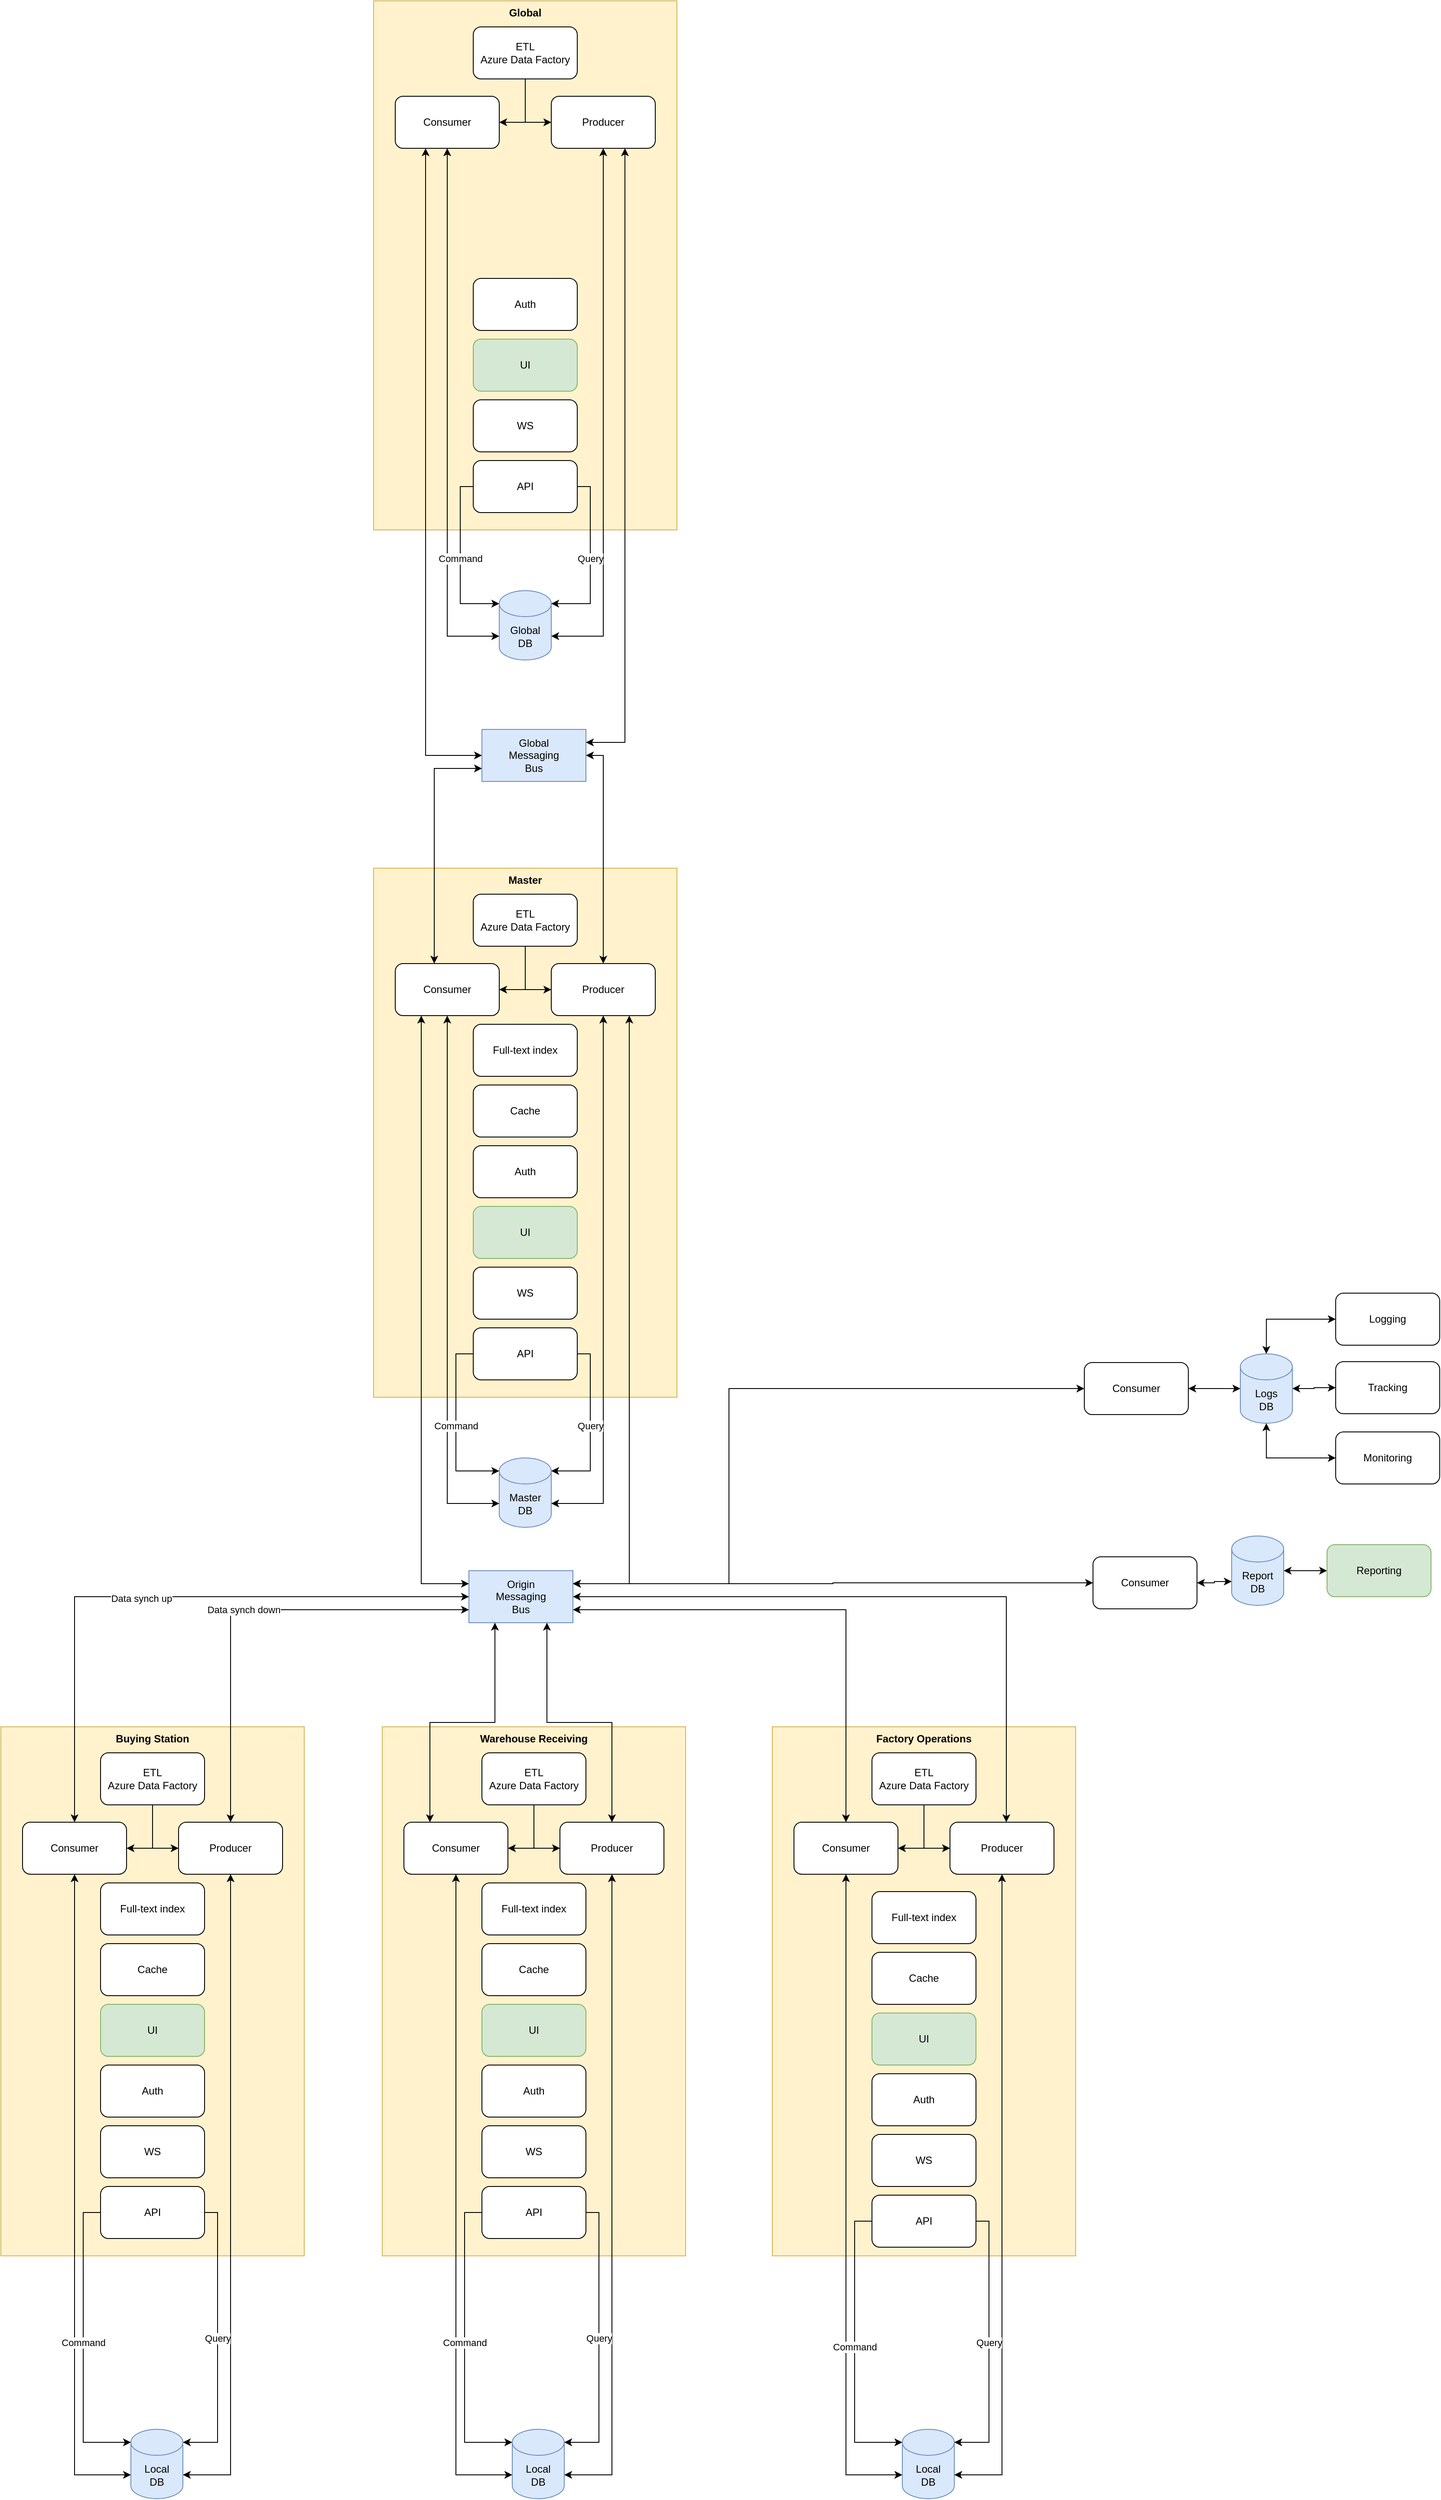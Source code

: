 <mxfile version="17.1.2" type="github">
  <diagram id="6thAdPjS7A8F6nOXeu-O" name="Architecture">
    <mxGraphModel dx="1967" dy="2869" grid="1" gridSize="10" guides="1" tooltips="1" connect="1" arrows="1" fold="1" page="1" pageScale="1" pageWidth="850" pageHeight="1100" math="0" shadow="0">
      <root>
        <mxCell id="0" />
        <mxCell id="1" parent="0" />
        <mxCell id="3HXj9T3aMn66V00mDMrL-8" value="Origin&lt;br&gt;Messaging&lt;br&gt;Bus" style="rounded=0;whiteSpace=wrap;html=1;fillColor=#dae8fc;strokeColor=#6c8ebf;" parent="1" vertex="1">
          <mxGeometry x="480" y="160" width="120" height="60" as="geometry" />
        </mxCell>
        <mxCell id="3HXj9T3aMn66V00mDMrL-52" value="" style="group" parent="1" vertex="1" connectable="0">
          <mxGeometry x="-60" y="340" width="350" height="610" as="geometry" />
        </mxCell>
        <mxCell id="3HXj9T3aMn66V00mDMrL-3" value="Buying Station" style="rounded=0;whiteSpace=wrap;html=1;fillColor=#fff2cc;strokeColor=#d6b656;verticalAlign=top;fontStyle=1" parent="3HXj9T3aMn66V00mDMrL-52" vertex="1">
          <mxGeometry width="350" height="610" as="geometry" />
        </mxCell>
        <mxCell id="aJg2sd6ix5H9_igBOGMG-10" value="" style="group" parent="3HXj9T3aMn66V00mDMrL-52" vertex="1" connectable="0">
          <mxGeometry x="25" y="30" width="300" height="560" as="geometry" />
        </mxCell>
        <mxCell id="3HXj9T3aMn66V00mDMrL-32" value="ETL&lt;br&gt;Azure Data Factory" style="rounded=1;whiteSpace=wrap;html=1;" parent="aJg2sd6ix5H9_igBOGMG-10" vertex="1">
          <mxGeometry x="90" width="120" height="60" as="geometry" />
        </mxCell>
        <mxCell id="3HXj9T3aMn66V00mDMrL-36" value="Producer" style="rounded=1;whiteSpace=wrap;html=1;" parent="aJg2sd6ix5H9_igBOGMG-10" vertex="1">
          <mxGeometry x="180" y="80" width="120" height="60" as="geometry" />
        </mxCell>
        <mxCell id="3HXj9T3aMn66V00mDMrL-51" style="edgeStyle=orthogonalEdgeStyle;rounded=0;orthogonalLoop=1;jettySize=auto;html=1;entryX=0;entryY=0.5;entryDx=0;entryDy=0;startArrow=none;startFill=0;" parent="aJg2sd6ix5H9_igBOGMG-10" source="3HXj9T3aMn66V00mDMrL-32" target="3HXj9T3aMn66V00mDMrL-36" edge="1">
          <mxGeometry relative="1" as="geometry" />
        </mxCell>
        <mxCell id="3HXj9T3aMn66V00mDMrL-37" value="Consumer" style="rounded=1;whiteSpace=wrap;html=1;" parent="aJg2sd6ix5H9_igBOGMG-10" vertex="1">
          <mxGeometry y="80" width="120" height="60" as="geometry" />
        </mxCell>
        <mxCell id="3HXj9T3aMn66V00mDMrL-49" style="edgeStyle=orthogonalEdgeStyle;rounded=0;orthogonalLoop=1;jettySize=auto;html=1;entryX=1;entryY=0.5;entryDx=0;entryDy=0;startArrow=none;startFill=0;" parent="aJg2sd6ix5H9_igBOGMG-10" source="3HXj9T3aMn66V00mDMrL-32" target="3HXj9T3aMn66V00mDMrL-37" edge="1">
          <mxGeometry relative="1" as="geometry" />
        </mxCell>
        <mxCell id="3HXj9T3aMn66V00mDMrL-38" value="API" style="rounded=1;whiteSpace=wrap;html=1;" parent="aJg2sd6ix5H9_igBOGMG-10" vertex="1">
          <mxGeometry x="90" y="500" width="120" height="60" as="geometry" />
        </mxCell>
        <mxCell id="3HXj9T3aMn66V00mDMrL-39" value="WS" style="rounded=1;whiteSpace=wrap;html=1;" parent="aJg2sd6ix5H9_igBOGMG-10" vertex="1">
          <mxGeometry x="90" y="430" width="120" height="60" as="geometry" />
        </mxCell>
        <mxCell id="aJg2sd6ix5H9_igBOGMG-102" value="Auth" style="rounded=1;whiteSpace=wrap;html=1;" parent="aJg2sd6ix5H9_igBOGMG-10" vertex="1">
          <mxGeometry x="90" y="360" width="120" height="60" as="geometry" />
        </mxCell>
        <mxCell id="3NhQbhGB_vcZ3tajd-jU-3" value="Cache" style="rounded=1;whiteSpace=wrap;html=1;" vertex="1" parent="aJg2sd6ix5H9_igBOGMG-10">
          <mxGeometry x="90" y="220" width="120" height="60" as="geometry" />
        </mxCell>
        <mxCell id="3NhQbhGB_vcZ3tajd-jU-4" value="Full-text index" style="rounded=1;whiteSpace=wrap;html=1;" vertex="1" parent="aJg2sd6ix5H9_igBOGMG-10">
          <mxGeometry x="90" y="150" width="120" height="60" as="geometry" />
        </mxCell>
        <mxCell id="aJg2sd6ix5H9_igBOGMG-89" value="UI" style="rounded=1;whiteSpace=wrap;html=1;fillColor=#d5e8d4;strokeColor=#82b366;" parent="3HXj9T3aMn66V00mDMrL-52" vertex="1">
          <mxGeometry x="115" y="320" width="120" height="60" as="geometry" />
        </mxCell>
        <mxCell id="3HXj9T3aMn66V00mDMrL-44" value="Data synch down" style="edgeStyle=orthogonalEdgeStyle;rounded=0;orthogonalLoop=1;jettySize=auto;html=1;entryX=0;entryY=0.75;entryDx=0;entryDy=0;startArrow=classic;startFill=1;exitX=0.5;exitY=0;exitDx=0;exitDy=0;" parent="1" source="3HXj9T3aMn66V00mDMrL-36" target="3HXj9T3aMn66V00mDMrL-8" edge="1">
          <mxGeometry relative="1" as="geometry" />
        </mxCell>
        <mxCell id="3HXj9T3aMn66V00mDMrL-43" style="edgeStyle=orthogonalEdgeStyle;rounded=0;orthogonalLoop=1;jettySize=auto;html=1;entryX=0;entryY=0.5;entryDx=0;entryDy=0;startArrow=classic;startFill=1;exitX=0.5;exitY=0;exitDx=0;exitDy=0;" parent="1" source="3HXj9T3aMn66V00mDMrL-37" target="3HXj9T3aMn66V00mDMrL-8" edge="1">
          <mxGeometry relative="1" as="geometry" />
        </mxCell>
        <mxCell id="3HXj9T3aMn66V00mDMrL-48" value="Data synch up" style="edgeLabel;html=1;align=center;verticalAlign=middle;resizable=0;points=[];" parent="3HXj9T3aMn66V00mDMrL-43" vertex="1" connectable="0">
          <mxGeometry x="-0.055" y="-2" relative="1" as="geometry">
            <mxPoint x="-1" as="offset" />
          </mxGeometry>
        </mxCell>
        <mxCell id="3HXj9T3aMn66V00mDMrL-13" value="Local&lt;br&gt;DB" style="shape=cylinder3;whiteSpace=wrap;html=1;boundedLbl=1;backgroundOutline=1;size=15;fillColor=#dae8fc;strokeColor=#6c8ebf;" parent="1" vertex="1">
          <mxGeometry x="90" y="1150" width="60" height="80" as="geometry" />
        </mxCell>
        <mxCell id="3HXj9T3aMn66V00mDMrL-42" style="edgeStyle=orthogonalEdgeStyle;rounded=0;orthogonalLoop=1;jettySize=auto;html=1;entryX=1;entryY=0;entryDx=0;entryDy=52.5;entryPerimeter=0;startArrow=classic;startFill=1;exitX=0.5;exitY=1;exitDx=0;exitDy=0;" parent="1" source="3HXj9T3aMn66V00mDMrL-36" target="3HXj9T3aMn66V00mDMrL-13" edge="1">
          <mxGeometry relative="1" as="geometry" />
        </mxCell>
        <mxCell id="3HXj9T3aMn66V00mDMrL-41" style="edgeStyle=orthogonalEdgeStyle;rounded=0;orthogonalLoop=1;jettySize=auto;html=1;entryX=0;entryY=0;entryDx=0;entryDy=52.5;entryPerimeter=0;startArrow=classic;startFill=1;exitX=0.5;exitY=1;exitDx=0;exitDy=0;" parent="1" source="3HXj9T3aMn66V00mDMrL-37" target="3HXj9T3aMn66V00mDMrL-13" edge="1">
          <mxGeometry relative="1" as="geometry" />
        </mxCell>
        <mxCell id="3HXj9T3aMn66V00mDMrL-45" value="Command" style="edgeStyle=orthogonalEdgeStyle;rounded=0;orthogonalLoop=1;jettySize=auto;html=1;startArrow=none;startFill=0;exitX=0;exitY=0.5;exitDx=0;exitDy=0;entryX=0;entryY=0;entryDx=0;entryDy=15;entryPerimeter=0;" parent="1" source="3HXj9T3aMn66V00mDMrL-38" target="3HXj9T3aMn66V00mDMrL-13" edge="1">
          <mxGeometry relative="1" as="geometry" />
        </mxCell>
        <mxCell id="3HXj9T3aMn66V00mDMrL-47" value="Query" style="edgeStyle=orthogonalEdgeStyle;rounded=0;orthogonalLoop=1;jettySize=auto;html=1;entryX=1;entryY=0;entryDx=0;entryDy=15;entryPerimeter=0;startArrow=none;startFill=0;exitX=1;exitY=0.5;exitDx=0;exitDy=0;" parent="1" source="3HXj9T3aMn66V00mDMrL-38" target="3HXj9T3aMn66V00mDMrL-13" edge="1">
          <mxGeometry relative="1" as="geometry">
            <Array as="points">
              <mxPoint x="190" y="900" />
              <mxPoint x="190" y="1165" />
            </Array>
          </mxGeometry>
        </mxCell>
        <mxCell id="aJg2sd6ix5H9_igBOGMG-11" value="" style="group" parent="1" vertex="1" connectable="0">
          <mxGeometry x="380" y="340" width="350" height="890" as="geometry" />
        </mxCell>
        <mxCell id="3HXj9T3aMn66V00mDMrL-53" value="" style="group" parent="aJg2sd6ix5H9_igBOGMG-11" vertex="1" connectable="0">
          <mxGeometry width="350" height="610" as="geometry" />
        </mxCell>
        <mxCell id="3HXj9T3aMn66V00mDMrL-54" value="Warehouse Receiving" style="rounded=0;whiteSpace=wrap;html=1;fillColor=#fff2cc;strokeColor=#d6b656;verticalAlign=top;fontStyle=1" parent="3HXj9T3aMn66V00mDMrL-53" vertex="1">
          <mxGeometry width="350" height="610" as="geometry" />
        </mxCell>
        <mxCell id="3HXj9T3aMn66V00mDMrL-56" value="ETL&lt;br&gt;Azure Data Factory" style="rounded=1;whiteSpace=wrap;html=1;" parent="3HXj9T3aMn66V00mDMrL-53" vertex="1">
          <mxGeometry x="115" y="30" width="120" height="60" as="geometry" />
        </mxCell>
        <mxCell id="3HXj9T3aMn66V00mDMrL-58" value="Producer" style="rounded=1;whiteSpace=wrap;html=1;" parent="3HXj9T3aMn66V00mDMrL-53" vertex="1">
          <mxGeometry x="205" y="110" width="120" height="60" as="geometry" />
        </mxCell>
        <mxCell id="3HXj9T3aMn66V00mDMrL-59" style="edgeStyle=orthogonalEdgeStyle;rounded=0;orthogonalLoop=1;jettySize=auto;html=1;entryX=0;entryY=0.5;entryDx=0;entryDy=0;startArrow=none;startFill=0;" parent="3HXj9T3aMn66V00mDMrL-53" source="3HXj9T3aMn66V00mDMrL-56" target="3HXj9T3aMn66V00mDMrL-58" edge="1">
          <mxGeometry relative="1" as="geometry" />
        </mxCell>
        <mxCell id="3HXj9T3aMn66V00mDMrL-61" value="Consumer" style="rounded=1;whiteSpace=wrap;html=1;" parent="3HXj9T3aMn66V00mDMrL-53" vertex="1">
          <mxGeometry x="25" y="110" width="120" height="60" as="geometry" />
        </mxCell>
        <mxCell id="3HXj9T3aMn66V00mDMrL-62" style="edgeStyle=orthogonalEdgeStyle;rounded=0;orthogonalLoop=1;jettySize=auto;html=1;entryX=1;entryY=0.5;entryDx=0;entryDy=0;startArrow=none;startFill=0;" parent="3HXj9T3aMn66V00mDMrL-53" source="3HXj9T3aMn66V00mDMrL-56" target="3HXj9T3aMn66V00mDMrL-61" edge="1">
          <mxGeometry relative="1" as="geometry" />
        </mxCell>
        <mxCell id="3HXj9T3aMn66V00mDMrL-65" value="API" style="rounded=1;whiteSpace=wrap;html=1;" parent="3HXj9T3aMn66V00mDMrL-53" vertex="1">
          <mxGeometry x="115" y="530" width="120" height="60" as="geometry" />
        </mxCell>
        <mxCell id="3HXj9T3aMn66V00mDMrL-66" value="WS" style="rounded=1;whiteSpace=wrap;html=1;" parent="3HXj9T3aMn66V00mDMrL-53" vertex="1">
          <mxGeometry x="115" y="460" width="120" height="60" as="geometry" />
        </mxCell>
        <mxCell id="aJg2sd6ix5H9_igBOGMG-93" value="UI" style="rounded=1;whiteSpace=wrap;html=1;fillColor=#d5e8d4;strokeColor=#82b366;" parent="3HXj9T3aMn66V00mDMrL-53" vertex="1">
          <mxGeometry x="115" y="320" width="120" height="60" as="geometry" />
        </mxCell>
        <mxCell id="aJg2sd6ix5H9_igBOGMG-103" value="Auth" style="rounded=1;whiteSpace=wrap;html=1;" parent="3HXj9T3aMn66V00mDMrL-53" vertex="1">
          <mxGeometry x="115" y="390" width="120" height="60" as="geometry" />
        </mxCell>
        <mxCell id="3NhQbhGB_vcZ3tajd-jU-6" value="Full-text index" style="rounded=1;whiteSpace=wrap;html=1;" vertex="1" parent="3HXj9T3aMn66V00mDMrL-53">
          <mxGeometry x="115" y="180" width="120" height="60" as="geometry" />
        </mxCell>
        <mxCell id="3NhQbhGB_vcZ3tajd-jU-5" value="Cache" style="rounded=1;whiteSpace=wrap;html=1;" vertex="1" parent="3HXj9T3aMn66V00mDMrL-53">
          <mxGeometry x="115" y="250" width="120" height="60" as="geometry" />
        </mxCell>
        <mxCell id="3HXj9T3aMn66V00mDMrL-55" value="Local&lt;br&gt;DB" style="shape=cylinder3;whiteSpace=wrap;html=1;boundedLbl=1;backgroundOutline=1;size=15;fillColor=#dae8fc;strokeColor=#6c8ebf;" parent="aJg2sd6ix5H9_igBOGMG-11" vertex="1">
          <mxGeometry x="150" y="810" width="60" height="80" as="geometry" />
        </mxCell>
        <mxCell id="3HXj9T3aMn66V00mDMrL-57" style="edgeStyle=orthogonalEdgeStyle;rounded=0;orthogonalLoop=1;jettySize=auto;html=1;entryX=1;entryY=0;entryDx=0;entryDy=52.5;entryPerimeter=0;startArrow=classic;startFill=1;exitX=0.5;exitY=1;exitDx=0;exitDy=0;" parent="aJg2sd6ix5H9_igBOGMG-11" source="3HXj9T3aMn66V00mDMrL-58" target="3HXj9T3aMn66V00mDMrL-55" edge="1">
          <mxGeometry relative="1" as="geometry" />
        </mxCell>
        <mxCell id="3HXj9T3aMn66V00mDMrL-60" style="edgeStyle=orthogonalEdgeStyle;rounded=0;orthogonalLoop=1;jettySize=auto;html=1;entryX=0;entryY=0;entryDx=0;entryDy=52.5;entryPerimeter=0;startArrow=classic;startFill=1;exitX=0.5;exitY=1;exitDx=0;exitDy=0;" parent="aJg2sd6ix5H9_igBOGMG-11" source="3HXj9T3aMn66V00mDMrL-61" target="3HXj9T3aMn66V00mDMrL-55" edge="1">
          <mxGeometry relative="1" as="geometry" />
        </mxCell>
        <mxCell id="3HXj9T3aMn66V00mDMrL-63" value="Command" style="edgeStyle=orthogonalEdgeStyle;rounded=0;orthogonalLoop=1;jettySize=auto;html=1;startArrow=none;startFill=0;exitX=0;exitY=0.5;exitDx=0;exitDy=0;entryX=0;entryY=0;entryDx=0;entryDy=15;entryPerimeter=0;" parent="aJg2sd6ix5H9_igBOGMG-11" source="3HXj9T3aMn66V00mDMrL-65" target="3HXj9T3aMn66V00mDMrL-55" edge="1">
          <mxGeometry relative="1" as="geometry" />
        </mxCell>
        <mxCell id="3HXj9T3aMn66V00mDMrL-64" value="Query" style="edgeStyle=orthogonalEdgeStyle;rounded=0;orthogonalLoop=1;jettySize=auto;html=1;entryX=1;entryY=0;entryDx=0;entryDy=15;entryPerimeter=0;startArrow=none;startFill=0;exitX=1;exitY=0.5;exitDx=0;exitDy=0;" parent="aJg2sd6ix5H9_igBOGMG-11" source="3HXj9T3aMn66V00mDMrL-65" target="3HXj9T3aMn66V00mDMrL-55" edge="1">
          <mxGeometry relative="1" as="geometry">
            <Array as="points">
              <mxPoint x="250" y="560" />
              <mxPoint x="250" y="825" />
            </Array>
          </mxGeometry>
        </mxCell>
        <mxCell id="aJg2sd6ix5H9_igBOGMG-12" value="" style="group" parent="1" vertex="1" connectable="0">
          <mxGeometry x="830" y="340" width="350" height="890" as="geometry" />
        </mxCell>
        <mxCell id="3HXj9T3aMn66V00mDMrL-69" value="" style="group" parent="aJg2sd6ix5H9_igBOGMG-12" vertex="1" connectable="0">
          <mxGeometry width="350" height="610" as="geometry" />
        </mxCell>
        <mxCell id="3HXj9T3aMn66V00mDMrL-70" value="Factory Operations" style="rounded=0;whiteSpace=wrap;html=1;fillColor=#fff2cc;strokeColor=#d6b656;verticalAlign=top;fontStyle=1" parent="3HXj9T3aMn66V00mDMrL-69" vertex="1">
          <mxGeometry width="350" height="610" as="geometry" />
        </mxCell>
        <mxCell id="3HXj9T3aMn66V00mDMrL-72" value="ETL&lt;br&gt;Azure Data Factory" style="rounded=1;whiteSpace=wrap;html=1;" parent="3HXj9T3aMn66V00mDMrL-69" vertex="1">
          <mxGeometry x="115" y="30" width="120" height="60" as="geometry" />
        </mxCell>
        <mxCell id="3HXj9T3aMn66V00mDMrL-74" value="Producer" style="rounded=1;whiteSpace=wrap;html=1;" parent="3HXj9T3aMn66V00mDMrL-69" vertex="1">
          <mxGeometry x="205" y="110" width="120" height="60" as="geometry" />
        </mxCell>
        <mxCell id="3HXj9T3aMn66V00mDMrL-75" style="edgeStyle=orthogonalEdgeStyle;rounded=0;orthogonalLoop=1;jettySize=auto;html=1;entryX=0;entryY=0.5;entryDx=0;entryDy=0;startArrow=none;startFill=0;" parent="3HXj9T3aMn66V00mDMrL-69" source="3HXj9T3aMn66V00mDMrL-72" target="3HXj9T3aMn66V00mDMrL-74" edge="1">
          <mxGeometry relative="1" as="geometry" />
        </mxCell>
        <mxCell id="3HXj9T3aMn66V00mDMrL-77" value="Consumer" style="rounded=1;whiteSpace=wrap;html=1;" parent="3HXj9T3aMn66V00mDMrL-69" vertex="1">
          <mxGeometry x="25" y="110" width="120" height="60" as="geometry" />
        </mxCell>
        <mxCell id="3HXj9T3aMn66V00mDMrL-78" style="edgeStyle=orthogonalEdgeStyle;rounded=0;orthogonalLoop=1;jettySize=auto;html=1;entryX=1;entryY=0.5;entryDx=0;entryDy=0;startArrow=none;startFill=0;" parent="3HXj9T3aMn66V00mDMrL-69" source="3HXj9T3aMn66V00mDMrL-72" target="3HXj9T3aMn66V00mDMrL-77" edge="1">
          <mxGeometry relative="1" as="geometry" />
        </mxCell>
        <mxCell id="3HXj9T3aMn66V00mDMrL-81" value="API" style="rounded=1;whiteSpace=wrap;html=1;" parent="3HXj9T3aMn66V00mDMrL-69" vertex="1">
          <mxGeometry x="115" y="540" width="120" height="60" as="geometry" />
        </mxCell>
        <mxCell id="3HXj9T3aMn66V00mDMrL-82" value="WS" style="rounded=1;whiteSpace=wrap;html=1;" parent="3HXj9T3aMn66V00mDMrL-69" vertex="1">
          <mxGeometry x="115" y="470" width="120" height="60" as="geometry" />
        </mxCell>
        <mxCell id="aJg2sd6ix5H9_igBOGMG-95" value="UI" style="rounded=1;whiteSpace=wrap;html=1;fillColor=#d5e8d4;strokeColor=#82b366;" parent="3HXj9T3aMn66V00mDMrL-69" vertex="1">
          <mxGeometry x="115" y="330" width="120" height="60" as="geometry" />
        </mxCell>
        <mxCell id="aJg2sd6ix5H9_igBOGMG-104" value="Auth" style="rounded=1;whiteSpace=wrap;html=1;" parent="3HXj9T3aMn66V00mDMrL-69" vertex="1">
          <mxGeometry x="115" y="400" width="120" height="60" as="geometry" />
        </mxCell>
        <mxCell id="3NhQbhGB_vcZ3tajd-jU-7" value="Full-text index" style="rounded=1;whiteSpace=wrap;html=1;" vertex="1" parent="3HXj9T3aMn66V00mDMrL-69">
          <mxGeometry x="115" y="190" width="120" height="60" as="geometry" />
        </mxCell>
        <mxCell id="3NhQbhGB_vcZ3tajd-jU-8" value="Cache" style="rounded=1;whiteSpace=wrap;html=1;" vertex="1" parent="3HXj9T3aMn66V00mDMrL-69">
          <mxGeometry x="115" y="260" width="120" height="60" as="geometry" />
        </mxCell>
        <mxCell id="3HXj9T3aMn66V00mDMrL-71" value="Local&lt;br&gt;DB" style="shape=cylinder3;whiteSpace=wrap;html=1;boundedLbl=1;backgroundOutline=1;size=15;fillColor=#dae8fc;strokeColor=#6c8ebf;" parent="aJg2sd6ix5H9_igBOGMG-12" vertex="1">
          <mxGeometry x="150" y="810" width="60" height="80" as="geometry" />
        </mxCell>
        <mxCell id="3HXj9T3aMn66V00mDMrL-73" style="edgeStyle=orthogonalEdgeStyle;rounded=0;orthogonalLoop=1;jettySize=auto;html=1;entryX=1;entryY=0;entryDx=0;entryDy=52.5;entryPerimeter=0;startArrow=classic;startFill=1;exitX=0.5;exitY=1;exitDx=0;exitDy=0;" parent="aJg2sd6ix5H9_igBOGMG-12" source="3HXj9T3aMn66V00mDMrL-74" target="3HXj9T3aMn66V00mDMrL-71" edge="1">
          <mxGeometry relative="1" as="geometry" />
        </mxCell>
        <mxCell id="3HXj9T3aMn66V00mDMrL-76" style="edgeStyle=orthogonalEdgeStyle;rounded=0;orthogonalLoop=1;jettySize=auto;html=1;entryX=0;entryY=0;entryDx=0;entryDy=52.5;entryPerimeter=0;startArrow=classic;startFill=1;exitX=0.5;exitY=1;exitDx=0;exitDy=0;" parent="aJg2sd6ix5H9_igBOGMG-12" source="3HXj9T3aMn66V00mDMrL-77" target="3HXj9T3aMn66V00mDMrL-71" edge="1">
          <mxGeometry relative="1" as="geometry" />
        </mxCell>
        <mxCell id="3HXj9T3aMn66V00mDMrL-79" value="Command" style="edgeStyle=orthogonalEdgeStyle;rounded=0;orthogonalLoop=1;jettySize=auto;html=1;startArrow=none;startFill=0;exitX=0;exitY=0.5;exitDx=0;exitDy=0;entryX=0;entryY=0;entryDx=0;entryDy=15;entryPerimeter=0;" parent="aJg2sd6ix5H9_igBOGMG-12" source="3HXj9T3aMn66V00mDMrL-81" target="3HXj9T3aMn66V00mDMrL-71" edge="1">
          <mxGeometry relative="1" as="geometry" />
        </mxCell>
        <mxCell id="3HXj9T3aMn66V00mDMrL-80" value="Query" style="edgeStyle=orthogonalEdgeStyle;rounded=0;orthogonalLoop=1;jettySize=auto;html=1;entryX=1;entryY=0;entryDx=0;entryDy=15;entryPerimeter=0;startArrow=none;startFill=0;exitX=1;exitY=0.5;exitDx=0;exitDy=0;" parent="aJg2sd6ix5H9_igBOGMG-12" source="3HXj9T3aMn66V00mDMrL-81" target="3HXj9T3aMn66V00mDMrL-71" edge="1">
          <mxGeometry relative="1" as="geometry">
            <Array as="points">
              <mxPoint x="250" y="570" />
              <mxPoint x="250" y="825" />
            </Array>
          </mxGeometry>
        </mxCell>
        <mxCell id="aJg2sd6ix5H9_igBOGMG-42" value="" style="group" parent="1" vertex="1" connectable="0">
          <mxGeometry x="370" y="-650" width="350" height="760" as="geometry" />
        </mxCell>
        <mxCell id="3HXj9T3aMn66V00mDMrL-89" value="" style="group" parent="aJg2sd6ix5H9_igBOGMG-42" vertex="1" connectable="0">
          <mxGeometry width="350" height="610" as="geometry" />
        </mxCell>
        <mxCell id="3HXj9T3aMn66V00mDMrL-90" value="Master" style="rounded=0;whiteSpace=wrap;html=1;fillColor=#fff2cc;strokeColor=#d6b656;verticalAlign=top;fontStyle=1" parent="3HXj9T3aMn66V00mDMrL-89" vertex="1">
          <mxGeometry width="350" height="610" as="geometry" />
        </mxCell>
        <mxCell id="3HXj9T3aMn66V00mDMrL-92" value="ETL&lt;br&gt;Azure Data Factory" style="rounded=1;whiteSpace=wrap;html=1;" parent="3HXj9T3aMn66V00mDMrL-89" vertex="1">
          <mxGeometry x="115" y="30" width="120" height="60" as="geometry" />
        </mxCell>
        <mxCell id="3HXj9T3aMn66V00mDMrL-94" value="Producer" style="rounded=1;whiteSpace=wrap;html=1;" parent="3HXj9T3aMn66V00mDMrL-89" vertex="1">
          <mxGeometry x="205" y="110" width="120" height="60" as="geometry" />
        </mxCell>
        <mxCell id="3HXj9T3aMn66V00mDMrL-95" style="edgeStyle=orthogonalEdgeStyle;rounded=0;orthogonalLoop=1;jettySize=auto;html=1;entryX=0;entryY=0.5;entryDx=0;entryDy=0;startArrow=none;startFill=0;" parent="3HXj9T3aMn66V00mDMrL-89" source="3HXj9T3aMn66V00mDMrL-92" target="3HXj9T3aMn66V00mDMrL-94" edge="1">
          <mxGeometry relative="1" as="geometry" />
        </mxCell>
        <mxCell id="3HXj9T3aMn66V00mDMrL-97" value="Consumer" style="rounded=1;whiteSpace=wrap;html=1;" parent="3HXj9T3aMn66V00mDMrL-89" vertex="1">
          <mxGeometry x="25" y="110" width="120" height="60" as="geometry" />
        </mxCell>
        <mxCell id="3HXj9T3aMn66V00mDMrL-98" style="edgeStyle=orthogonalEdgeStyle;rounded=0;orthogonalLoop=1;jettySize=auto;html=1;entryX=1;entryY=0.5;entryDx=0;entryDy=0;startArrow=none;startFill=0;" parent="3HXj9T3aMn66V00mDMrL-89" source="3HXj9T3aMn66V00mDMrL-92" target="3HXj9T3aMn66V00mDMrL-97" edge="1">
          <mxGeometry relative="1" as="geometry" />
        </mxCell>
        <mxCell id="3HXj9T3aMn66V00mDMrL-101" value="API" style="rounded=1;whiteSpace=wrap;html=1;" parent="3HXj9T3aMn66V00mDMrL-89" vertex="1">
          <mxGeometry x="115" y="530" width="120" height="60" as="geometry" />
        </mxCell>
        <mxCell id="3HXj9T3aMn66V00mDMrL-102" value="WS" style="rounded=1;whiteSpace=wrap;html=1;" parent="3HXj9T3aMn66V00mDMrL-89" vertex="1">
          <mxGeometry x="115" y="460" width="120" height="60" as="geometry" />
        </mxCell>
        <mxCell id="aJg2sd6ix5H9_igBOGMG-88" value="UI" style="rounded=1;whiteSpace=wrap;html=1;fillColor=#d5e8d4;strokeColor=#82b366;" parent="3HXj9T3aMn66V00mDMrL-89" vertex="1">
          <mxGeometry x="115" y="390" width="120" height="60" as="geometry" />
        </mxCell>
        <mxCell id="aJg2sd6ix5H9_igBOGMG-105" value="Auth" style="rounded=1;whiteSpace=wrap;html=1;" parent="3HXj9T3aMn66V00mDMrL-89" vertex="1">
          <mxGeometry x="115" y="320" width="120" height="60" as="geometry" />
        </mxCell>
        <mxCell id="3NhQbhGB_vcZ3tajd-jU-1" value="Cache" style="rounded=1;whiteSpace=wrap;html=1;" vertex="1" parent="3HXj9T3aMn66V00mDMrL-89">
          <mxGeometry x="115" y="250" width="120" height="60" as="geometry" />
        </mxCell>
        <mxCell id="3NhQbhGB_vcZ3tajd-jU-2" value="Full-text index" style="rounded=1;whiteSpace=wrap;html=1;" vertex="1" parent="3HXj9T3aMn66V00mDMrL-89">
          <mxGeometry x="115" y="180" width="120" height="60" as="geometry" />
        </mxCell>
        <mxCell id="3HXj9T3aMn66V00mDMrL-91" value="Master&lt;br&gt;DB" style="shape=cylinder3;whiteSpace=wrap;html=1;boundedLbl=1;backgroundOutline=1;size=15;fillColor=#dae8fc;strokeColor=#6c8ebf;" parent="aJg2sd6ix5H9_igBOGMG-42" vertex="1">
          <mxGeometry x="145" y="680" width="60" height="80" as="geometry" />
        </mxCell>
        <mxCell id="3HXj9T3aMn66V00mDMrL-93" style="edgeStyle=orthogonalEdgeStyle;rounded=0;orthogonalLoop=1;jettySize=auto;html=1;entryX=1;entryY=0;entryDx=0;entryDy=52.5;entryPerimeter=0;startArrow=classic;startFill=1;exitX=0.5;exitY=1;exitDx=0;exitDy=0;" parent="aJg2sd6ix5H9_igBOGMG-42" source="3HXj9T3aMn66V00mDMrL-94" target="3HXj9T3aMn66V00mDMrL-91" edge="1">
          <mxGeometry relative="1" as="geometry" />
        </mxCell>
        <mxCell id="3HXj9T3aMn66V00mDMrL-96" style="edgeStyle=orthogonalEdgeStyle;rounded=0;orthogonalLoop=1;jettySize=auto;html=1;entryX=0;entryY=0;entryDx=0;entryDy=52.5;entryPerimeter=0;startArrow=classic;startFill=1;exitX=0.5;exitY=1;exitDx=0;exitDy=0;" parent="aJg2sd6ix5H9_igBOGMG-42" source="3HXj9T3aMn66V00mDMrL-97" target="3HXj9T3aMn66V00mDMrL-91" edge="1">
          <mxGeometry relative="1" as="geometry" />
        </mxCell>
        <mxCell id="3HXj9T3aMn66V00mDMrL-99" value="Command" style="edgeStyle=orthogonalEdgeStyle;rounded=0;orthogonalLoop=1;jettySize=auto;html=1;startArrow=none;startFill=0;exitX=0;exitY=0.5;exitDx=0;exitDy=0;entryX=0;entryY=0;entryDx=0;entryDy=15;entryPerimeter=0;" parent="aJg2sd6ix5H9_igBOGMG-42" source="3HXj9T3aMn66V00mDMrL-101" target="3HXj9T3aMn66V00mDMrL-91" edge="1">
          <mxGeometry relative="1" as="geometry" />
        </mxCell>
        <mxCell id="3HXj9T3aMn66V00mDMrL-100" value="Query" style="edgeStyle=orthogonalEdgeStyle;rounded=0;orthogonalLoop=1;jettySize=auto;html=1;entryX=1;entryY=0;entryDx=0;entryDy=15;entryPerimeter=0;startArrow=none;startFill=0;exitX=1;exitY=0.5;exitDx=0;exitDy=0;" parent="aJg2sd6ix5H9_igBOGMG-42" source="3HXj9T3aMn66V00mDMrL-101" target="3HXj9T3aMn66V00mDMrL-91" edge="1">
          <mxGeometry relative="1" as="geometry">
            <Array as="points">
              <mxPoint x="250" y="560" />
              <mxPoint x="250" y="695" />
            </Array>
          </mxGeometry>
        </mxCell>
        <mxCell id="3HXj9T3aMn66V00mDMrL-85" style="edgeStyle=orthogonalEdgeStyle;rounded=0;orthogonalLoop=1;jettySize=auto;html=1;entryX=0.25;entryY=0;entryDx=0;entryDy=0;startArrow=classic;startFill=1;exitX=0.25;exitY=1;exitDx=0;exitDy=0;" parent="1" source="3HXj9T3aMn66V00mDMrL-8" target="3HXj9T3aMn66V00mDMrL-61" edge="1">
          <mxGeometry relative="1" as="geometry" />
        </mxCell>
        <mxCell id="3HXj9T3aMn66V00mDMrL-86" style="edgeStyle=orthogonalEdgeStyle;rounded=0;orthogonalLoop=1;jettySize=auto;html=1;startArrow=classic;startFill=1;exitX=0.75;exitY=1;exitDx=0;exitDy=0;" parent="1" source="3HXj9T3aMn66V00mDMrL-8" target="3HXj9T3aMn66V00mDMrL-58" edge="1">
          <mxGeometry relative="1" as="geometry" />
        </mxCell>
        <mxCell id="3HXj9T3aMn66V00mDMrL-87" style="edgeStyle=orthogonalEdgeStyle;rounded=0;orthogonalLoop=1;jettySize=auto;html=1;entryX=1;entryY=0.75;entryDx=0;entryDy=0;startArrow=classic;startFill=1;exitX=0.5;exitY=0;exitDx=0;exitDy=0;" parent="1" source="3HXj9T3aMn66V00mDMrL-77" target="3HXj9T3aMn66V00mDMrL-8" edge="1">
          <mxGeometry relative="1" as="geometry" />
        </mxCell>
        <mxCell id="3HXj9T3aMn66V00mDMrL-88" style="edgeStyle=orthogonalEdgeStyle;rounded=0;orthogonalLoop=1;jettySize=auto;html=1;entryX=1;entryY=0.5;entryDx=0;entryDy=0;startArrow=classic;startFill=1;" parent="1" source="3HXj9T3aMn66V00mDMrL-74" target="3HXj9T3aMn66V00mDMrL-8" edge="1">
          <mxGeometry relative="1" as="geometry">
            <Array as="points">
              <mxPoint x="1100" y="190" />
            </Array>
          </mxGeometry>
        </mxCell>
        <mxCell id="aJg2sd6ix5H9_igBOGMG-43" value="" style="group" parent="1" vertex="1" connectable="0">
          <mxGeometry x="370" y="-1650" width="350" height="760" as="geometry" />
        </mxCell>
        <mxCell id="aJg2sd6ix5H9_igBOGMG-44" value="" style="group" parent="aJg2sd6ix5H9_igBOGMG-43" vertex="1" connectable="0">
          <mxGeometry width="350" height="610" as="geometry" />
        </mxCell>
        <mxCell id="aJg2sd6ix5H9_igBOGMG-45" value="Global" style="rounded=0;whiteSpace=wrap;html=1;fillColor=#fff2cc;strokeColor=#d6b656;verticalAlign=top;fontStyle=1" parent="aJg2sd6ix5H9_igBOGMG-44" vertex="1">
          <mxGeometry width="350" height="610" as="geometry" />
        </mxCell>
        <mxCell id="aJg2sd6ix5H9_igBOGMG-46" value="ETL&lt;br&gt;Azure Data Factory" style="rounded=1;whiteSpace=wrap;html=1;" parent="aJg2sd6ix5H9_igBOGMG-44" vertex="1">
          <mxGeometry x="115" y="30" width="120" height="60" as="geometry" />
        </mxCell>
        <mxCell id="aJg2sd6ix5H9_igBOGMG-47" value="Producer" style="rounded=1;whiteSpace=wrap;html=1;" parent="aJg2sd6ix5H9_igBOGMG-44" vertex="1">
          <mxGeometry x="205" y="110" width="120" height="60" as="geometry" />
        </mxCell>
        <mxCell id="aJg2sd6ix5H9_igBOGMG-48" style="edgeStyle=orthogonalEdgeStyle;rounded=0;orthogonalLoop=1;jettySize=auto;html=1;entryX=0;entryY=0.5;entryDx=0;entryDy=0;startArrow=none;startFill=0;" parent="aJg2sd6ix5H9_igBOGMG-44" source="aJg2sd6ix5H9_igBOGMG-46" target="aJg2sd6ix5H9_igBOGMG-47" edge="1">
          <mxGeometry relative="1" as="geometry" />
        </mxCell>
        <mxCell id="aJg2sd6ix5H9_igBOGMG-49" value="Consumer" style="rounded=1;whiteSpace=wrap;html=1;" parent="aJg2sd6ix5H9_igBOGMG-44" vertex="1">
          <mxGeometry x="25" y="110" width="120" height="60" as="geometry" />
        </mxCell>
        <mxCell id="aJg2sd6ix5H9_igBOGMG-50" style="edgeStyle=orthogonalEdgeStyle;rounded=0;orthogonalLoop=1;jettySize=auto;html=1;entryX=1;entryY=0.5;entryDx=0;entryDy=0;startArrow=none;startFill=0;" parent="aJg2sd6ix5H9_igBOGMG-44" source="aJg2sd6ix5H9_igBOGMG-46" target="aJg2sd6ix5H9_igBOGMG-49" edge="1">
          <mxGeometry relative="1" as="geometry" />
        </mxCell>
        <mxCell id="aJg2sd6ix5H9_igBOGMG-51" value="API" style="rounded=1;whiteSpace=wrap;html=1;" parent="aJg2sd6ix5H9_igBOGMG-44" vertex="1">
          <mxGeometry x="115" y="530" width="120" height="60" as="geometry" />
        </mxCell>
        <mxCell id="aJg2sd6ix5H9_igBOGMG-52" value="WS" style="rounded=1;whiteSpace=wrap;html=1;" parent="aJg2sd6ix5H9_igBOGMG-44" vertex="1">
          <mxGeometry x="115" y="460" width="120" height="60" as="geometry" />
        </mxCell>
        <mxCell id="aJg2sd6ix5H9_igBOGMG-126" value="UI" style="rounded=1;whiteSpace=wrap;html=1;fillColor=#d5e8d4;strokeColor=#82b366;" parent="aJg2sd6ix5H9_igBOGMG-44" vertex="1">
          <mxGeometry x="115" y="390" width="120" height="60" as="geometry" />
        </mxCell>
        <mxCell id="aJg2sd6ix5H9_igBOGMG-127" value="Auth" style="rounded=1;whiteSpace=wrap;html=1;" parent="aJg2sd6ix5H9_igBOGMG-44" vertex="1">
          <mxGeometry x="115" y="320" width="120" height="60" as="geometry" />
        </mxCell>
        <mxCell id="aJg2sd6ix5H9_igBOGMG-56" value="Global&lt;br&gt;DB" style="shape=cylinder3;whiteSpace=wrap;html=1;boundedLbl=1;backgroundOutline=1;size=15;fillColor=#dae8fc;strokeColor=#6c8ebf;" parent="aJg2sd6ix5H9_igBOGMG-43" vertex="1">
          <mxGeometry x="145" y="680" width="60" height="80" as="geometry" />
        </mxCell>
        <mxCell id="aJg2sd6ix5H9_igBOGMG-57" style="edgeStyle=orthogonalEdgeStyle;rounded=0;orthogonalLoop=1;jettySize=auto;html=1;entryX=1;entryY=0;entryDx=0;entryDy=52.5;entryPerimeter=0;startArrow=classic;startFill=1;exitX=0.5;exitY=1;exitDx=0;exitDy=0;" parent="aJg2sd6ix5H9_igBOGMG-43" source="aJg2sd6ix5H9_igBOGMG-47" target="aJg2sd6ix5H9_igBOGMG-56" edge="1">
          <mxGeometry relative="1" as="geometry" />
        </mxCell>
        <mxCell id="aJg2sd6ix5H9_igBOGMG-58" style="edgeStyle=orthogonalEdgeStyle;rounded=0;orthogonalLoop=1;jettySize=auto;html=1;entryX=0;entryY=0;entryDx=0;entryDy=52.5;entryPerimeter=0;startArrow=classic;startFill=1;exitX=0.5;exitY=1;exitDx=0;exitDy=0;" parent="aJg2sd6ix5H9_igBOGMG-43" source="aJg2sd6ix5H9_igBOGMG-49" target="aJg2sd6ix5H9_igBOGMG-56" edge="1">
          <mxGeometry relative="1" as="geometry" />
        </mxCell>
        <mxCell id="aJg2sd6ix5H9_igBOGMG-59" value="Command" style="edgeStyle=orthogonalEdgeStyle;rounded=0;orthogonalLoop=1;jettySize=auto;html=1;startArrow=none;startFill=0;exitX=0;exitY=0.5;exitDx=0;exitDy=0;entryX=0;entryY=0;entryDx=0;entryDy=15;entryPerimeter=0;" parent="aJg2sd6ix5H9_igBOGMG-43" source="aJg2sd6ix5H9_igBOGMG-51" target="aJg2sd6ix5H9_igBOGMG-56" edge="1">
          <mxGeometry relative="1" as="geometry">
            <Array as="points">
              <mxPoint x="100" y="560" />
              <mxPoint x="100" y="695" />
            </Array>
          </mxGeometry>
        </mxCell>
        <mxCell id="aJg2sd6ix5H9_igBOGMG-60" value="Query" style="edgeStyle=orthogonalEdgeStyle;rounded=0;orthogonalLoop=1;jettySize=auto;html=1;entryX=1;entryY=0;entryDx=0;entryDy=15;entryPerimeter=0;startArrow=none;startFill=0;exitX=1;exitY=0.5;exitDx=0;exitDy=0;" parent="aJg2sd6ix5H9_igBOGMG-43" source="aJg2sd6ix5H9_igBOGMG-51" target="aJg2sd6ix5H9_igBOGMG-56" edge="1">
          <mxGeometry relative="1" as="geometry">
            <Array as="points">
              <mxPoint x="250" y="560" />
              <mxPoint x="250" y="695" />
            </Array>
          </mxGeometry>
        </mxCell>
        <mxCell id="aJg2sd6ix5H9_igBOGMG-61" value="Global&lt;br&gt;Messaging&lt;br&gt;Bus" style="rounded=0;whiteSpace=wrap;html=1;fillColor=#dae8fc;strokeColor=#6c8ebf;" parent="1" vertex="1">
          <mxGeometry x="495" y="-810" width="120" height="60" as="geometry" />
        </mxCell>
        <mxCell id="aJg2sd6ix5H9_igBOGMG-117" style="edgeStyle=orthogonalEdgeStyle;rounded=0;orthogonalLoop=1;jettySize=auto;html=1;startArrow=classic;startFill=1;" parent="1" source="aJg2sd6ix5H9_igBOGMG-4" target="aJg2sd6ix5H9_igBOGMG-112" edge="1">
          <mxGeometry relative="1" as="geometry" />
        </mxCell>
        <mxCell id="aJg2sd6ix5H9_igBOGMG-4" value="Tracking" style="rounded=1;whiteSpace=wrap;html=1;" parent="1" vertex="1">
          <mxGeometry x="1480" y="-81" width="120" height="60" as="geometry" />
        </mxCell>
        <mxCell id="aJg2sd6ix5H9_igBOGMG-125" style="edgeStyle=orthogonalEdgeStyle;rounded=0;orthogonalLoop=1;jettySize=auto;html=1;entryX=0.5;entryY=1;entryDx=0;entryDy=0;entryPerimeter=0;startArrow=classic;startFill=1;" parent="1" source="aJg2sd6ix5H9_igBOGMG-2" target="aJg2sd6ix5H9_igBOGMG-112" edge="1">
          <mxGeometry relative="1" as="geometry" />
        </mxCell>
        <mxCell id="aJg2sd6ix5H9_igBOGMG-2" value="Monitoring" style="rounded=1;whiteSpace=wrap;html=1;" parent="1" vertex="1">
          <mxGeometry x="1480" width="120" height="60" as="geometry" />
        </mxCell>
        <mxCell id="aJg2sd6ix5H9_igBOGMG-116" style="edgeStyle=orthogonalEdgeStyle;rounded=0;orthogonalLoop=1;jettySize=auto;html=1;entryX=0.5;entryY=0;entryDx=0;entryDy=0;entryPerimeter=0;startArrow=classic;startFill=1;" parent="1" source="3HXj9T3aMn66V00mDMrL-40" target="aJg2sd6ix5H9_igBOGMG-112" edge="1">
          <mxGeometry relative="1" as="geometry" />
        </mxCell>
        <mxCell id="3HXj9T3aMn66V00mDMrL-40" value="Logging" style="rounded=1;whiteSpace=wrap;html=1;" parent="1" vertex="1">
          <mxGeometry x="1480" y="-160" width="120" height="60" as="geometry" />
        </mxCell>
        <mxCell id="3HXj9T3aMn66V00mDMrL-105" style="edgeStyle=orthogonalEdgeStyle;rounded=0;orthogonalLoop=1;jettySize=auto;html=1;entryX=1;entryY=0.25;entryDx=0;entryDy=0;startArrow=classic;startFill=1;exitX=0.75;exitY=1;exitDx=0;exitDy=0;" parent="1" source="3HXj9T3aMn66V00mDMrL-94" target="3HXj9T3aMn66V00mDMrL-8" edge="1">
          <mxGeometry relative="1" as="geometry" />
        </mxCell>
        <mxCell id="3HXj9T3aMn66V00mDMrL-104" style="edgeStyle=orthogonalEdgeStyle;rounded=0;orthogonalLoop=1;jettySize=auto;html=1;entryX=0;entryY=0.25;entryDx=0;entryDy=0;startArrow=classic;startFill=1;exitX=0.25;exitY=1;exitDx=0;exitDy=0;" parent="1" source="3HXj9T3aMn66V00mDMrL-97" target="3HXj9T3aMn66V00mDMrL-8" edge="1">
          <mxGeometry relative="1" as="geometry" />
        </mxCell>
        <mxCell id="aJg2sd6ix5H9_igBOGMG-108" style="edgeStyle=orthogonalEdgeStyle;rounded=0;orthogonalLoop=1;jettySize=auto;html=1;startArrow=classic;startFill=1;entryX=1;entryY=0.5;entryDx=0;entryDy=0;entryPerimeter=0;" parent="1" source="aJg2sd6ix5H9_igBOGMG-87" target="aJg2sd6ix5H9_igBOGMG-106" edge="1">
          <mxGeometry relative="1" as="geometry" />
        </mxCell>
        <mxCell id="aJg2sd6ix5H9_igBOGMG-87" value="Reporting" style="rounded=1;whiteSpace=wrap;html=1;fillColor=#d5e8d4;strokeColor=#82b366;" parent="1" vertex="1">
          <mxGeometry x="1470" y="130" width="120" height="60" as="geometry" />
        </mxCell>
        <mxCell id="aJg2sd6ix5H9_igBOGMG-106" value="Report&lt;br&gt;DB" style="shape=cylinder3;whiteSpace=wrap;html=1;boundedLbl=1;backgroundOutline=1;size=15;fillColor=#dae8fc;strokeColor=#6c8ebf;" parent="1" vertex="1">
          <mxGeometry x="1360" y="120" width="60" height="80" as="geometry" />
        </mxCell>
        <mxCell id="aJg2sd6ix5H9_igBOGMG-110" style="edgeStyle=orthogonalEdgeStyle;rounded=0;orthogonalLoop=1;jettySize=auto;html=1;entryX=1;entryY=0.25;entryDx=0;entryDy=0;startArrow=classic;startFill=1;" parent="1" source="aJg2sd6ix5H9_igBOGMG-107" target="3HXj9T3aMn66V00mDMrL-8" edge="1">
          <mxGeometry relative="1" as="geometry" />
        </mxCell>
        <mxCell id="aJg2sd6ix5H9_igBOGMG-111" style="edgeStyle=orthogonalEdgeStyle;rounded=0;orthogonalLoop=1;jettySize=auto;html=1;entryX=0;entryY=0;entryDx=0;entryDy=52.5;entryPerimeter=0;startArrow=classic;startFill=1;" parent="1" source="aJg2sd6ix5H9_igBOGMG-107" target="aJg2sd6ix5H9_igBOGMG-106" edge="1">
          <mxGeometry relative="1" as="geometry" />
        </mxCell>
        <mxCell id="aJg2sd6ix5H9_igBOGMG-107" value="Consumer" style="rounded=1;whiteSpace=wrap;html=1;" parent="1" vertex="1">
          <mxGeometry x="1200" y="144" width="120" height="60" as="geometry" />
        </mxCell>
        <mxCell id="aJg2sd6ix5H9_igBOGMG-112" value="Logs&lt;br&gt;DB" style="shape=cylinder3;whiteSpace=wrap;html=1;boundedLbl=1;backgroundOutline=1;size=15;fillColor=#dae8fc;strokeColor=#6c8ebf;" parent="1" vertex="1">
          <mxGeometry x="1370" y="-90" width="60" height="80" as="geometry" />
        </mxCell>
        <mxCell id="aJg2sd6ix5H9_igBOGMG-115" style="edgeStyle=orthogonalEdgeStyle;rounded=0;orthogonalLoop=1;jettySize=auto;html=1;startArrow=classic;startFill=1;" parent="1" source="aJg2sd6ix5H9_igBOGMG-113" target="aJg2sd6ix5H9_igBOGMG-112" edge="1">
          <mxGeometry relative="1" as="geometry" />
        </mxCell>
        <mxCell id="aJg2sd6ix5H9_igBOGMG-119" style="edgeStyle=orthogonalEdgeStyle;rounded=0;orthogonalLoop=1;jettySize=auto;html=1;entryX=1;entryY=0.25;entryDx=0;entryDy=0;startArrow=classic;startFill=1;exitX=0;exitY=0.5;exitDx=0;exitDy=0;" parent="1" source="aJg2sd6ix5H9_igBOGMG-113" target="3HXj9T3aMn66V00mDMrL-8" edge="1">
          <mxGeometry relative="1" as="geometry">
            <Array as="points">
              <mxPoint x="780" y="-50" />
              <mxPoint x="780" y="175" />
            </Array>
          </mxGeometry>
        </mxCell>
        <mxCell id="aJg2sd6ix5H9_igBOGMG-113" value="Consumer" style="rounded=1;whiteSpace=wrap;html=1;" parent="1" vertex="1">
          <mxGeometry x="1190" y="-80" width="120" height="60" as="geometry" />
        </mxCell>
        <mxCell id="aJg2sd6ix5H9_igBOGMG-120" style="edgeStyle=orthogonalEdgeStyle;rounded=0;orthogonalLoop=1;jettySize=auto;html=1;entryX=0;entryY=0.75;entryDx=0;entryDy=0;startArrow=classic;startFill=1;" parent="1" source="3HXj9T3aMn66V00mDMrL-97" target="aJg2sd6ix5H9_igBOGMG-61" edge="1">
          <mxGeometry relative="1" as="geometry">
            <Array as="points">
              <mxPoint x="440" y="-765" />
            </Array>
          </mxGeometry>
        </mxCell>
        <mxCell id="aJg2sd6ix5H9_igBOGMG-121" style="edgeStyle=orthogonalEdgeStyle;rounded=0;orthogonalLoop=1;jettySize=auto;html=1;entryX=1;entryY=0.5;entryDx=0;entryDy=0;startArrow=classic;startFill=1;" parent="1" source="3HXj9T3aMn66V00mDMrL-94" target="aJg2sd6ix5H9_igBOGMG-61" edge="1">
          <mxGeometry relative="1" as="geometry" />
        </mxCell>
        <mxCell id="aJg2sd6ix5H9_igBOGMG-122" style="edgeStyle=orthogonalEdgeStyle;rounded=0;orthogonalLoop=1;jettySize=auto;html=1;entryX=0;entryY=0.5;entryDx=0;entryDy=0;startArrow=classic;startFill=1;" parent="1" source="aJg2sd6ix5H9_igBOGMG-49" target="aJg2sd6ix5H9_igBOGMG-61" edge="1">
          <mxGeometry relative="1" as="geometry">
            <Array as="points">
              <mxPoint x="430" y="-780" />
            </Array>
          </mxGeometry>
        </mxCell>
        <mxCell id="aJg2sd6ix5H9_igBOGMG-123" style="edgeStyle=orthogonalEdgeStyle;rounded=0;orthogonalLoop=1;jettySize=auto;html=1;startArrow=classic;startFill=1;entryX=1;entryY=0.25;entryDx=0;entryDy=0;" parent="1" source="aJg2sd6ix5H9_igBOGMG-47" target="aJg2sd6ix5H9_igBOGMG-61" edge="1">
          <mxGeometry relative="1" as="geometry">
            <mxPoint x="680" y="-870" as="targetPoint" />
            <Array as="points">
              <mxPoint x="660" y="-795" />
            </Array>
          </mxGeometry>
        </mxCell>
      </root>
    </mxGraphModel>
  </diagram>
</mxfile>
